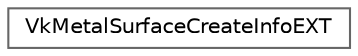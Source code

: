 digraph "类继承关系图"
{
 // LATEX_PDF_SIZE
  bgcolor="transparent";
  edge [fontname=Helvetica,fontsize=10,labelfontname=Helvetica,labelfontsize=10];
  node [fontname=Helvetica,fontsize=10,shape=box,height=0.2,width=0.4];
  rankdir="LR";
  Node0 [id="Node000000",label="VkMetalSurfaceCreateInfoEXT",height=0.2,width=0.4,color="grey40", fillcolor="white", style="filled",URL="$struct_vk_metal_surface_create_info_e_x_t.html",tooltip=" "];
}
